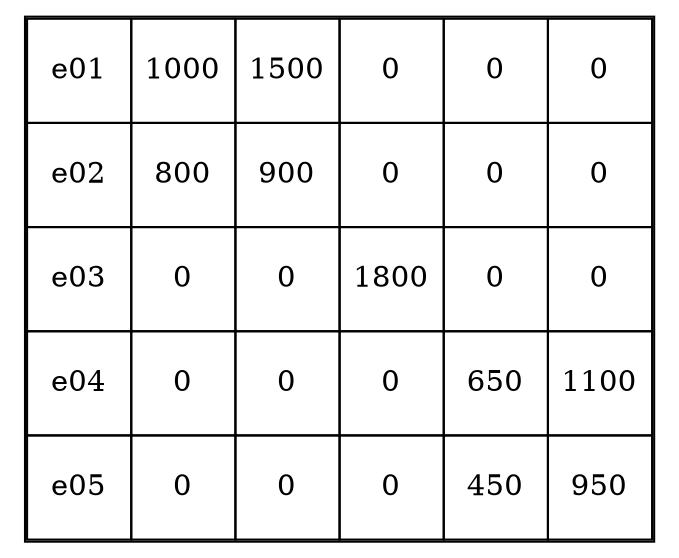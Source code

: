 
graph G {
  node [shape=plaintext];
  matriz [label=<
    <TABLE BORDER="1" CELLBORDER="1" CELLSPACING="0" >
<TR><TD WIDTH="50" HEIGHT="50">e01</TD><TD WIDTH="50" HEIGHT="50">1000</TD>
<TD WIDTH="50" HEIGHT="50">1500</TD>
<TD WIDTH="50" HEIGHT="50">0</TD>
<TD WIDTH="50" HEIGHT="50">0</TD>
<TD WIDTH="50" HEIGHT="50">0</TD>
</TR>
<TR><TD WIDTH="50" HEIGHT="50">e02</TD><TD WIDTH="50" HEIGHT="50">800</TD>
<TD WIDTH="50" HEIGHT="50">900</TD>
<TD WIDTH="50" HEIGHT="50">0</TD>
<TD WIDTH="50" HEIGHT="50">0</TD>
<TD WIDTH="50" HEIGHT="50">0</TD>
</TR>
<TR><TD WIDTH="50" HEIGHT="50">e03</TD><TD WIDTH="50" HEIGHT="50">0</TD>
<TD WIDTH="50" HEIGHT="50">0</TD>
<TD WIDTH="50" HEIGHT="50">1800</TD>
<TD WIDTH="50" HEIGHT="50">0</TD>
<TD WIDTH="50" HEIGHT="50">0</TD>
</TR>
<TR><TD WIDTH="50" HEIGHT="50">e04</TD><TD WIDTH="50" HEIGHT="50">0</TD>
<TD WIDTH="50" HEIGHT="50">0</TD>
<TD WIDTH="50" HEIGHT="50">0</TD>
<TD WIDTH="50" HEIGHT="50">650</TD>
<TD WIDTH="50" HEIGHT="50">1100</TD>
</TR>
<TR><TD WIDTH="50" HEIGHT="50">e05</TD><TD WIDTH="50" HEIGHT="50">0</TD>
<TD WIDTH="50" HEIGHT="50">0</TD>
<TD WIDTH="50" HEIGHT="50">0</TD>
<TD WIDTH="50" HEIGHT="50">450</TD>
<TD WIDTH="50" HEIGHT="50">950</TD>
</TR>

    </TABLE>
  >];
}
